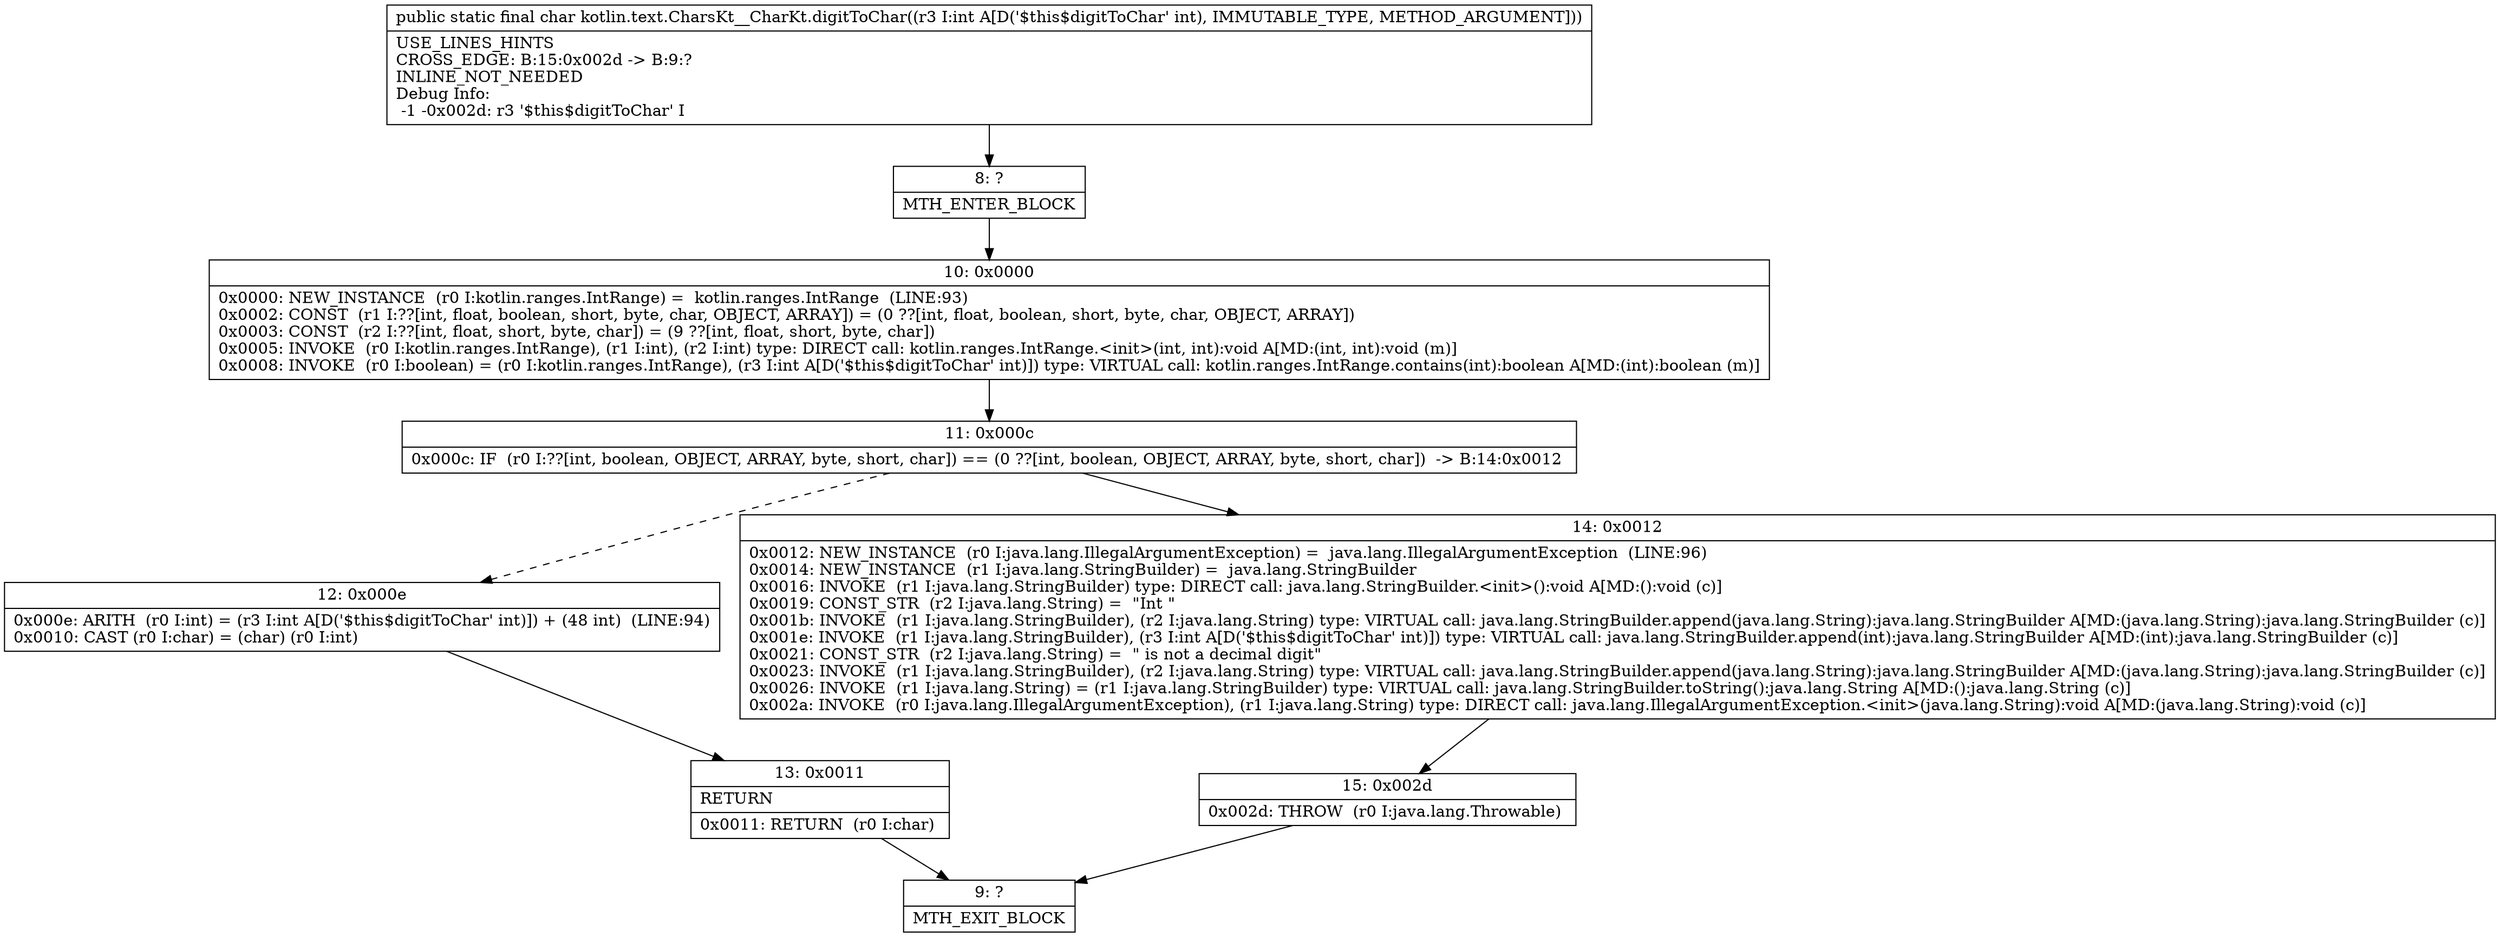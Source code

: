digraph "CFG forkotlin.text.CharsKt__CharKt.digitToChar(I)C" {
Node_8 [shape=record,label="{8\:\ ?|MTH_ENTER_BLOCK\l}"];
Node_10 [shape=record,label="{10\:\ 0x0000|0x0000: NEW_INSTANCE  (r0 I:kotlin.ranges.IntRange) =  kotlin.ranges.IntRange  (LINE:93)\l0x0002: CONST  (r1 I:??[int, float, boolean, short, byte, char, OBJECT, ARRAY]) = (0 ??[int, float, boolean, short, byte, char, OBJECT, ARRAY]) \l0x0003: CONST  (r2 I:??[int, float, short, byte, char]) = (9 ??[int, float, short, byte, char]) \l0x0005: INVOKE  (r0 I:kotlin.ranges.IntRange), (r1 I:int), (r2 I:int) type: DIRECT call: kotlin.ranges.IntRange.\<init\>(int, int):void A[MD:(int, int):void (m)]\l0x0008: INVOKE  (r0 I:boolean) = (r0 I:kotlin.ranges.IntRange), (r3 I:int A[D('$this$digitToChar' int)]) type: VIRTUAL call: kotlin.ranges.IntRange.contains(int):boolean A[MD:(int):boolean (m)]\l}"];
Node_11 [shape=record,label="{11\:\ 0x000c|0x000c: IF  (r0 I:??[int, boolean, OBJECT, ARRAY, byte, short, char]) == (0 ??[int, boolean, OBJECT, ARRAY, byte, short, char])  \-\> B:14:0x0012 \l}"];
Node_12 [shape=record,label="{12\:\ 0x000e|0x000e: ARITH  (r0 I:int) = (r3 I:int A[D('$this$digitToChar' int)]) + (48 int)  (LINE:94)\l0x0010: CAST (r0 I:char) = (char) (r0 I:int) \l}"];
Node_13 [shape=record,label="{13\:\ 0x0011|RETURN\l|0x0011: RETURN  (r0 I:char) \l}"];
Node_9 [shape=record,label="{9\:\ ?|MTH_EXIT_BLOCK\l}"];
Node_14 [shape=record,label="{14\:\ 0x0012|0x0012: NEW_INSTANCE  (r0 I:java.lang.IllegalArgumentException) =  java.lang.IllegalArgumentException  (LINE:96)\l0x0014: NEW_INSTANCE  (r1 I:java.lang.StringBuilder) =  java.lang.StringBuilder \l0x0016: INVOKE  (r1 I:java.lang.StringBuilder) type: DIRECT call: java.lang.StringBuilder.\<init\>():void A[MD:():void (c)]\l0x0019: CONST_STR  (r2 I:java.lang.String) =  \"Int \" \l0x001b: INVOKE  (r1 I:java.lang.StringBuilder), (r2 I:java.lang.String) type: VIRTUAL call: java.lang.StringBuilder.append(java.lang.String):java.lang.StringBuilder A[MD:(java.lang.String):java.lang.StringBuilder (c)]\l0x001e: INVOKE  (r1 I:java.lang.StringBuilder), (r3 I:int A[D('$this$digitToChar' int)]) type: VIRTUAL call: java.lang.StringBuilder.append(int):java.lang.StringBuilder A[MD:(int):java.lang.StringBuilder (c)]\l0x0021: CONST_STR  (r2 I:java.lang.String) =  \" is not a decimal digit\" \l0x0023: INVOKE  (r1 I:java.lang.StringBuilder), (r2 I:java.lang.String) type: VIRTUAL call: java.lang.StringBuilder.append(java.lang.String):java.lang.StringBuilder A[MD:(java.lang.String):java.lang.StringBuilder (c)]\l0x0026: INVOKE  (r1 I:java.lang.String) = (r1 I:java.lang.StringBuilder) type: VIRTUAL call: java.lang.StringBuilder.toString():java.lang.String A[MD:():java.lang.String (c)]\l0x002a: INVOKE  (r0 I:java.lang.IllegalArgumentException), (r1 I:java.lang.String) type: DIRECT call: java.lang.IllegalArgumentException.\<init\>(java.lang.String):void A[MD:(java.lang.String):void (c)]\l}"];
Node_15 [shape=record,label="{15\:\ 0x002d|0x002d: THROW  (r0 I:java.lang.Throwable) \l}"];
MethodNode[shape=record,label="{public static final char kotlin.text.CharsKt__CharKt.digitToChar((r3 I:int A[D('$this$digitToChar' int), IMMUTABLE_TYPE, METHOD_ARGUMENT]))  | USE_LINES_HINTS\lCROSS_EDGE: B:15:0x002d \-\> B:9:?\lINLINE_NOT_NEEDED\lDebug Info:\l  \-1 \-0x002d: r3 '$this$digitToChar' I\l}"];
MethodNode -> Node_8;Node_8 -> Node_10;
Node_10 -> Node_11;
Node_11 -> Node_12[style=dashed];
Node_11 -> Node_14;
Node_12 -> Node_13;
Node_13 -> Node_9;
Node_14 -> Node_15;
Node_15 -> Node_9;
}

